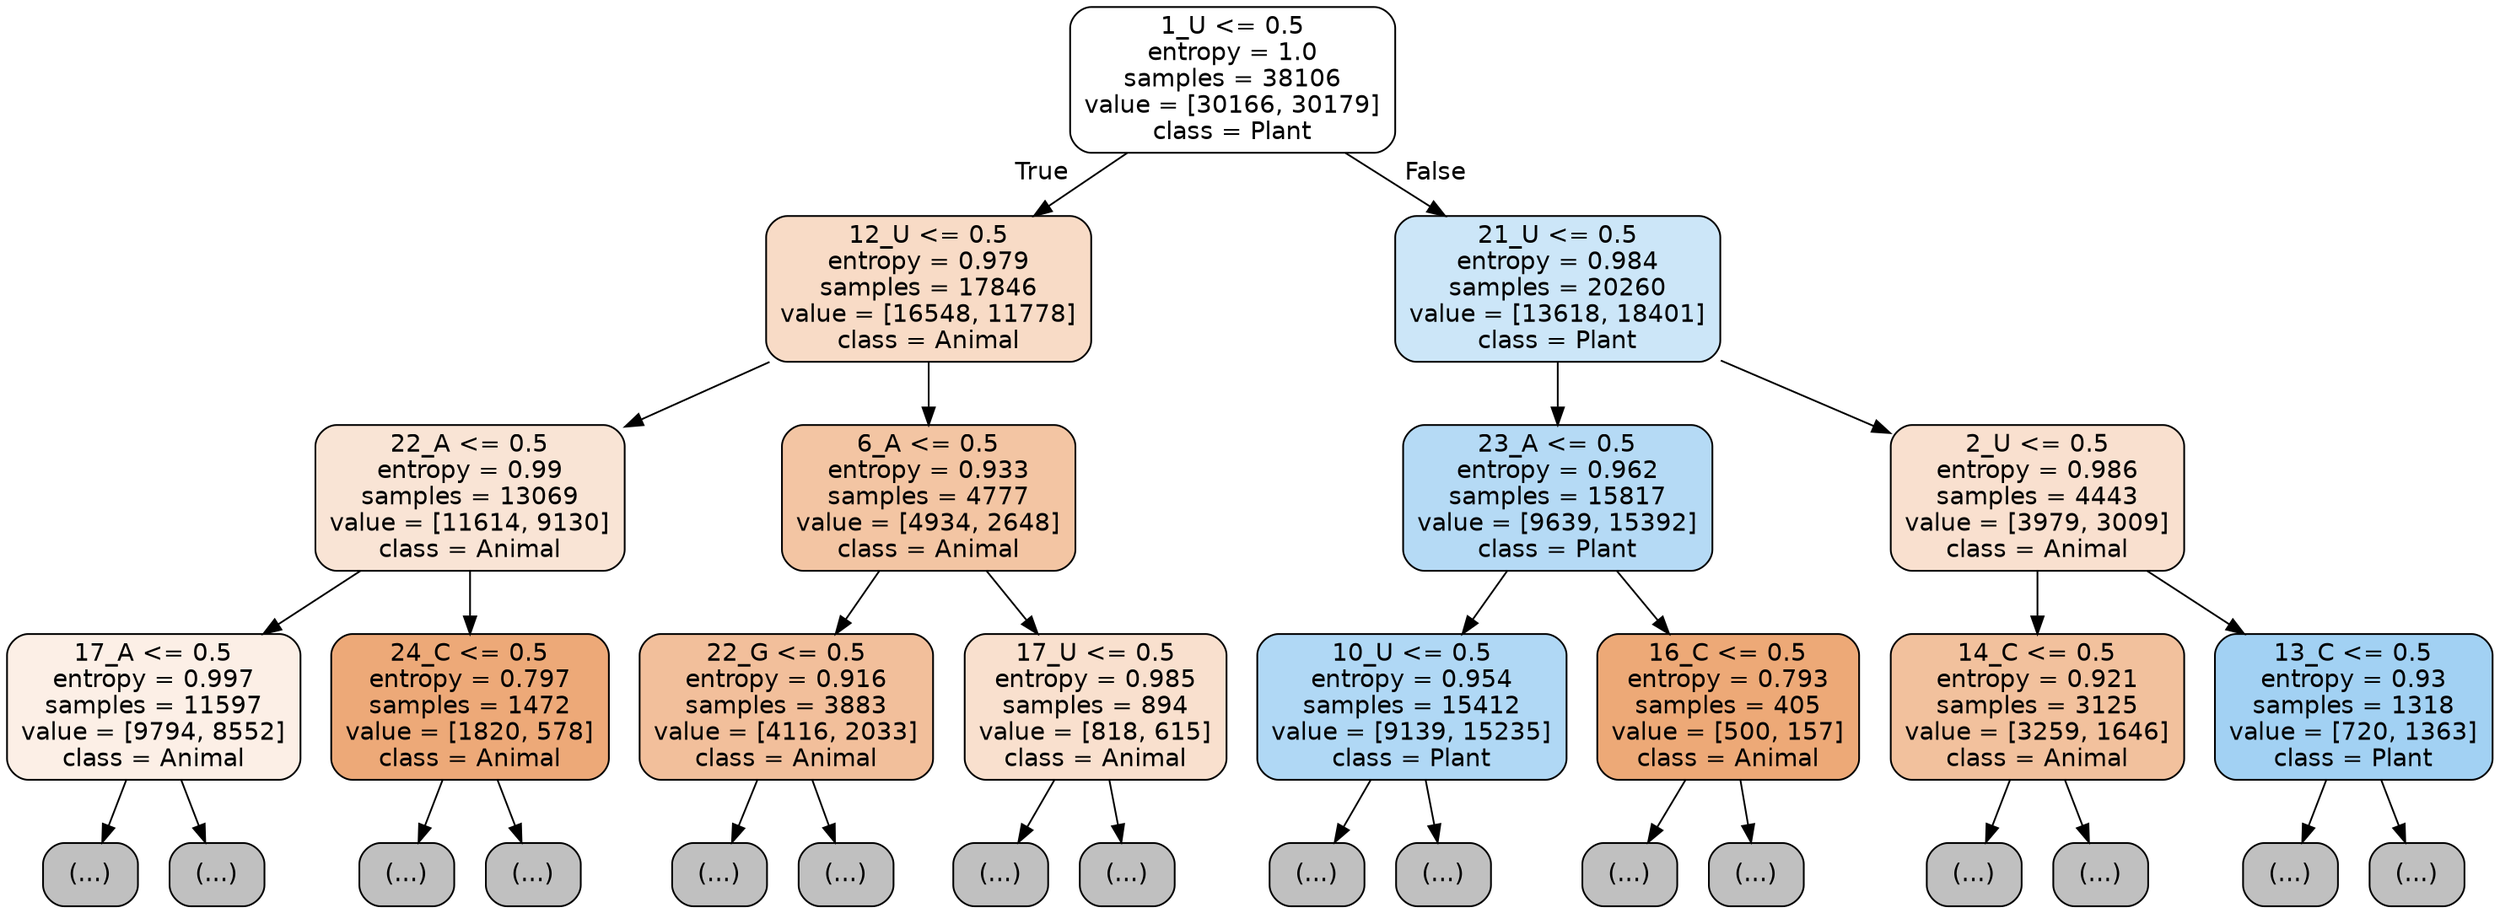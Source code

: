 digraph Tree {
node [shape=box, style="filled, rounded", color="black", fontname="helvetica"] ;
edge [fontname="helvetica"] ;
0 [label="1_U <= 0.5\nentropy = 1.0\nsamples = 38106\nvalue = [30166, 30179]\nclass = Plant", fillcolor="#ffffff"] ;
1 [label="12_U <= 0.5\nentropy = 0.979\nsamples = 17846\nvalue = [16548, 11778]\nclass = Animal", fillcolor="#f8dbc6"] ;
0 -> 1 [labeldistance=2.5, labelangle=45, headlabel="True"] ;
2 [label="22_A <= 0.5\nentropy = 0.99\nsamples = 13069\nvalue = [11614, 9130]\nclass = Animal", fillcolor="#f9e4d5"] ;
1 -> 2 ;
3 [label="17_A <= 0.5\nentropy = 0.997\nsamples = 11597\nvalue = [9794, 8552]\nclass = Animal", fillcolor="#fcefe6"] ;
2 -> 3 ;
4 [label="(...)", fillcolor="#C0C0C0"] ;
3 -> 4 ;
4607 [label="(...)", fillcolor="#C0C0C0"] ;
3 -> 4607 ;
5928 [label="24_C <= 0.5\nentropy = 0.797\nsamples = 1472\nvalue = [1820, 578]\nclass = Animal", fillcolor="#eda978"] ;
2 -> 5928 ;
5929 [label="(...)", fillcolor="#C0C0C0"] ;
5928 -> 5929 ;
6622 [label="(...)", fillcolor="#C0C0C0"] ;
5928 -> 6622 ;
6671 [label="6_A <= 0.5\nentropy = 0.933\nsamples = 4777\nvalue = [4934, 2648]\nclass = Animal", fillcolor="#f3c5a3"] ;
1 -> 6671 ;
6672 [label="22_G <= 0.5\nentropy = 0.916\nsamples = 3883\nvalue = [4116, 2033]\nclass = Animal", fillcolor="#f2bf9b"] ;
6671 -> 6672 ;
6673 [label="(...)", fillcolor="#C0C0C0"] ;
6672 -> 6673 ;
8534 [label="(...)", fillcolor="#C0C0C0"] ;
6672 -> 8534 ;
8791 [label="17_U <= 0.5\nentropy = 0.985\nsamples = 894\nvalue = [818, 615]\nclass = Animal", fillcolor="#f9e0ce"] ;
6671 -> 8791 ;
8792 [label="(...)", fillcolor="#C0C0C0"] ;
8791 -> 8792 ;
9199 [label="(...)", fillcolor="#C0C0C0"] ;
8791 -> 9199 ;
9368 [label="21_U <= 0.5\nentropy = 0.984\nsamples = 20260\nvalue = [13618, 18401]\nclass = Plant", fillcolor="#cce6f8"] ;
0 -> 9368 [labeldistance=2.5, labelangle=-45, headlabel="False"] ;
9369 [label="23_A <= 0.5\nentropy = 0.962\nsamples = 15817\nvalue = [9639, 15392]\nclass = Plant", fillcolor="#b5daf5"] ;
9368 -> 9369 ;
9370 [label="10_U <= 0.5\nentropy = 0.954\nsamples = 15412\nvalue = [9139, 15235]\nclass = Plant", fillcolor="#b0d8f5"] ;
9369 -> 9370 ;
9371 [label="(...)", fillcolor="#C0C0C0"] ;
9370 -> 9371 ;
13414 [label="(...)", fillcolor="#C0C0C0"] ;
9370 -> 13414 ;
14939 [label="16_C <= 0.5\nentropy = 0.793\nsamples = 405\nvalue = [500, 157]\nclass = Animal", fillcolor="#eda977"] ;
9369 -> 14939 ;
14940 [label="(...)", fillcolor="#C0C0C0"] ;
14939 -> 14940 ;
15075 [label="(...)", fillcolor="#C0C0C0"] ;
14939 -> 15075 ;
15146 [label="2_U <= 0.5\nentropy = 0.986\nsamples = 4443\nvalue = [3979, 3009]\nclass = Animal", fillcolor="#f9e0cf"] ;
9368 -> 15146 ;
15147 [label="14_C <= 0.5\nentropy = 0.921\nsamples = 3125\nvalue = [3259, 1646]\nclass = Animal", fillcolor="#f2c19d"] ;
15146 -> 15147 ;
15148 [label="(...)", fillcolor="#C0C0C0"] ;
15147 -> 15148 ;
16133 [label="(...)", fillcolor="#C0C0C0"] ;
15147 -> 16133 ;
16382 [label="13_C <= 0.5\nentropy = 0.93\nsamples = 1318\nvalue = [720, 1363]\nclass = Plant", fillcolor="#a2d1f3"] ;
15146 -> 16382 ;
16383 [label="(...)", fillcolor="#C0C0C0"] ;
16382 -> 16383 ;
16756 [label="(...)", fillcolor="#C0C0C0"] ;
16382 -> 16756 ;
}